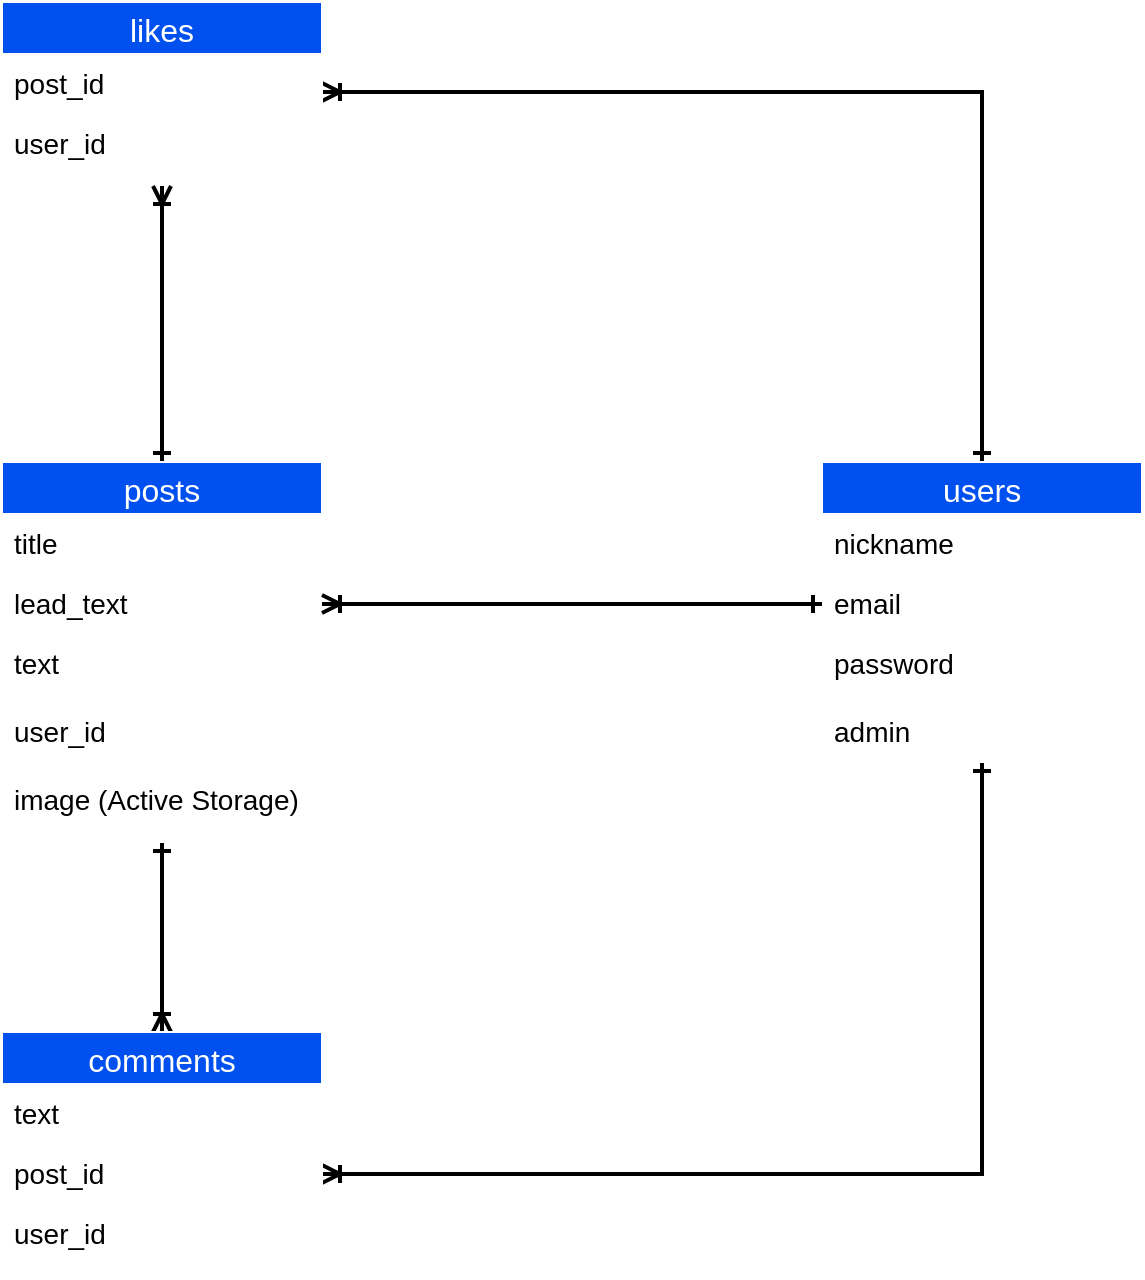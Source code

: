 <mxfile>
    <diagram id="_e0Gl7JjrbVUF9cKhxBE" name="Mybo_ER図">
        <mxGraphModel dx="1208" dy="269" grid="1" gridSize="10" guides="1" tooltips="1" connect="1" arrows="1" fold="1" page="1" pageScale="1" pageWidth="827" pageHeight="1169" math="0" shadow="0">
            <root>
                <mxCell id="0"/>
                <mxCell id="1" parent="0"/>
                <mxCell id="22" style="edgeStyle=none;rounded=1;orthogonalLoop=1;jettySize=auto;html=1;entryX=0.5;entryY=0;entryDx=0;entryDy=0;fontSize=14;startArrow=ERone;startFill=0;endArrow=ERoneToMany;endFill=0;strokeWidth=2;" parent="1" source="2" target="13" edge="1">
                    <mxGeometry relative="1" as="geometry"/>
                </mxCell>
                <mxCell id="27" style="edgeStyle=none;rounded=0;orthogonalLoop=1;jettySize=auto;html=1;entryX=0.5;entryY=1.059;entryDx=0;entryDy=0;entryPerimeter=0;startArrow=ERone;startFill=0;endArrow=ERoneToMany;endFill=0;strokeWidth=2;" parent="1" source="2" target="20" edge="1">
                    <mxGeometry relative="1" as="geometry"/>
                </mxCell>
                <mxCell id="2" value="posts" style="swimlane;fontStyle=0;childLayout=stackLayout;horizontal=1;startSize=26;horizontalStack=0;resizeParent=1;resizeParentMax=0;resizeLast=0;collapsible=1;marginBottom=0;align=center;fontSize=16;fillColor=#0050ef;fontColor=#ffffff;strokeColor=#FFFFFF;" parent="1" vertex="1">
                    <mxGeometry x="80" y="350" width="160" height="190" as="geometry"/>
                </mxCell>
                <mxCell id="3" value="title" style="text;strokeColor=none;fillColor=none;spacingLeft=4;spacingRight=4;overflow=hidden;rotatable=0;points=[[0,0.5],[1,0.5]];portConstraint=eastwest;fontSize=14;" parent="2" vertex="1">
                    <mxGeometry y="26" width="160" height="30" as="geometry"/>
                </mxCell>
                <mxCell id="4" value="lead_text" style="text;strokeColor=none;fillColor=none;spacingLeft=4;spacingRight=4;overflow=hidden;rotatable=0;points=[[0,0.5],[1,0.5]];portConstraint=eastwest;fontSize=14;" parent="2" vertex="1">
                    <mxGeometry y="56" width="160" height="30" as="geometry"/>
                </mxCell>
                <mxCell id="5" value="text&#10;&#10;user_id &#10;&#10;image (Active Storage)" style="text;strokeColor=none;fillColor=none;spacingLeft=4;spacingRight=4;overflow=hidden;rotatable=0;points=[[0,0.5],[1,0.5]];portConstraint=eastwest;fontSize=14;" parent="2" vertex="1">
                    <mxGeometry y="86" width="160" height="104" as="geometry"/>
                </mxCell>
                <mxCell id="23" style="edgeStyle=orthogonalEdgeStyle;rounded=0;orthogonalLoop=1;jettySize=auto;html=1;entryX=1;entryY=0.5;entryDx=0;entryDy=0;exitX=0.5;exitY=0;exitDx=0;exitDy=0;startArrow=ERone;startFill=0;endArrow=ERoneToMany;endFill=0;strokeWidth=2;" parent="1" source="9" target="17" edge="1">
                    <mxGeometry relative="1" as="geometry"/>
                </mxCell>
                <mxCell id="24" style="edgeStyle=orthogonalEdgeStyle;rounded=0;orthogonalLoop=1;jettySize=auto;html=1;entryX=1;entryY=0.5;entryDx=0;entryDy=0;startArrow=ERone;startFill=0;endArrow=ERoneToMany;endFill=0;strokeWidth=2;" parent="1" source="9" target="15" edge="1">
                    <mxGeometry relative="1" as="geometry"/>
                </mxCell>
                <mxCell id="9" value="users" style="swimlane;fontStyle=0;childLayout=stackLayout;horizontal=1;startSize=26;horizontalStack=0;resizeParent=1;resizeParentMax=0;resizeLast=0;collapsible=1;marginBottom=0;align=center;fontSize=16;fillColor=#0050ef;fontColor=#ffffff;strokeColor=#FFFFFF;" parent="1" vertex="1">
                    <mxGeometry x="490" y="350" width="160" height="150" as="geometry"/>
                </mxCell>
                <mxCell id="10" value="nickname" style="text;strokeColor=none;fillColor=none;spacingLeft=4;spacingRight=4;overflow=hidden;rotatable=0;points=[[0,0.5],[1,0.5]];portConstraint=eastwest;fontSize=14;" parent="9" vertex="1">
                    <mxGeometry y="26" width="160" height="30" as="geometry"/>
                </mxCell>
                <mxCell id="11" value="email" style="text;strokeColor=none;fillColor=none;spacingLeft=4;spacingRight=4;overflow=hidden;rotatable=0;points=[[0,0.5],[1,0.5]];portConstraint=eastwest;fontSize=14;" parent="9" vertex="1">
                    <mxGeometry y="56" width="160" height="30" as="geometry"/>
                </mxCell>
                <mxCell id="12" value="password&#10;&#10;admin" style="text;strokeColor=none;fillColor=none;spacingLeft=4;spacingRight=4;overflow=hidden;rotatable=0;points=[[0,0.5],[1,0.5]];portConstraint=eastwest;fontSize=14;" parent="9" vertex="1">
                    <mxGeometry y="86" width="160" height="64" as="geometry"/>
                </mxCell>
                <mxCell id="13" value="comments" style="swimlane;fontStyle=0;childLayout=stackLayout;horizontal=1;startSize=26;horizontalStack=0;resizeParent=1;resizeParentMax=0;resizeLast=0;collapsible=1;marginBottom=0;align=center;fontSize=16;fillColor=#0050ef;fontColor=#ffffff;strokeColor=#FFFFFF;" parent="1" vertex="1">
                    <mxGeometry x="80" y="635" width="160" height="120" as="geometry"/>
                </mxCell>
                <mxCell id="14" value="text" style="text;strokeColor=none;fillColor=none;spacingLeft=4;spacingRight=4;overflow=hidden;rotatable=0;points=[[0,0.5],[1,0.5]];portConstraint=eastwest;fontSize=14;" parent="13" vertex="1">
                    <mxGeometry y="26" width="160" height="30" as="geometry"/>
                </mxCell>
                <mxCell id="15" value="post_id" style="text;strokeColor=none;fillColor=none;spacingLeft=4;spacingRight=4;overflow=hidden;rotatable=0;points=[[0,0.5],[1,0.5]];portConstraint=eastwest;fontSize=14;" parent="13" vertex="1">
                    <mxGeometry y="56" width="160" height="30" as="geometry"/>
                </mxCell>
                <mxCell id="16" value="user_id" style="text;strokeColor=none;fillColor=none;spacingLeft=4;spacingRight=4;overflow=hidden;rotatable=0;points=[[0,0.5],[1,0.5]];portConstraint=eastwest;fontSize=14;" parent="13" vertex="1">
                    <mxGeometry y="86" width="160" height="34" as="geometry"/>
                </mxCell>
                <mxCell id="17" value="likes" style="swimlane;fontStyle=0;childLayout=stackLayout;horizontal=1;startSize=26;horizontalStack=0;resizeParent=1;resizeParentMax=0;resizeLast=0;collapsible=1;marginBottom=0;align=center;fontSize=16;fillColor=#0050ef;fontColor=#ffffff;strokeColor=#FFFFFF;" parent="1" vertex="1">
                    <mxGeometry x="80" y="120" width="160" height="90" as="geometry"/>
                </mxCell>
                <mxCell id="19" value="post_id" style="text;strokeColor=none;fillColor=none;spacingLeft=4;spacingRight=4;overflow=hidden;rotatable=0;points=[[0,0.5],[1,0.5]];portConstraint=eastwest;fontSize=14;" parent="17" vertex="1">
                    <mxGeometry y="26" width="160" height="30" as="geometry"/>
                </mxCell>
                <mxCell id="20" value="user_id" style="text;strokeColor=none;fillColor=none;spacingLeft=4;spacingRight=4;overflow=hidden;rotatable=0;points=[[0,0.5],[1,0.5]];portConstraint=eastwest;fontSize=14;" parent="17" vertex="1">
                    <mxGeometry y="56" width="160" height="34" as="geometry"/>
                </mxCell>
                <mxCell id="26" style="edgeStyle=none;rounded=0;orthogonalLoop=1;jettySize=auto;html=1;entryX=1;entryY=0.5;entryDx=0;entryDy=0;startArrow=ERone;startFill=0;endArrow=ERoneToMany;endFill=0;strokeWidth=2;" parent="1" source="11" target="4" edge="1">
                    <mxGeometry relative="1" as="geometry"/>
                </mxCell>
            </root>
        </mxGraphModel>
    </diagram>
</mxfile>